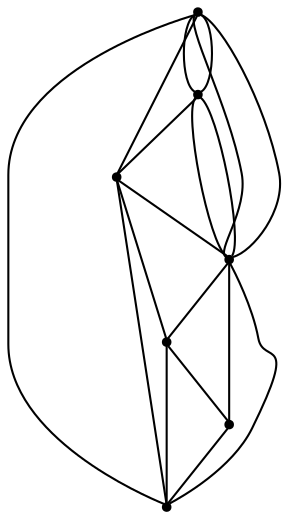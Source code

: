 graph {
  node [shape=point,comment="{\"directed\":false,\"doi\":\"10.1007/978-3-540-70904-6_15\",\"figure\":\"3 (2)\"}"]

  v0 [pos="1222.941015625,1841.6120756240111"]
  v1 [pos="1161.9484284156977,1840.4807953607462"]
  v2 [pos="1102.0810683139534,1899.2079008193236"]
  v3 [pos="1100.951644258721,1963.5787237258178"]
  v4 [pos="1100.951644258721,2024.5620636712933"]
  v5 [pos="1100.951644258721,1840.4839424859904"]
  v6 [pos="1042.2178415697676,1780.6287038893922"]

  v0 -- v4 [id="-1",pos="1222.941015625,1841.6120756240111 1222.1856286337209,2024.6256419590536 1222.1856286337209,2024.6256419590536 1222.1856286337209,2024.6256419590536 1100.951644258721,2024.5620636712933 1100.951644258721,2024.5620636712933 1100.951644258721,2024.5620636712933"]
  v6 -- v4 [id="-2",pos="1042.2178415697676,1780.6287038893922 1039.3599745639535,2024.6256419590536 1039.3599745639535,2024.6256419590536 1039.3599745639535,2024.6256419590536 1100.951644258721,2024.5620636712933 1100.951644258721,2024.5620636712933 1100.951644258721,2024.5620636712933"]
  v5 -- v1 [id="-8",pos="1100.951644258721,1840.4839424859904 1161.9484284156977,1840.4807953607462 1161.9484284156977,1840.4807953607462 1161.9484284156977,1840.4807953607462"]
  v1 -- v0 [id="-9",pos="1161.9484284156977,1840.4807953607462 1222.941015625,1841.6120756240111 1222.941015625,1841.6120756240111 1222.941015625,1841.6120756240111"]
  v6 -- v0 [id="-10",pos="1042.2178415697676,1780.6287038893922 1222.1856286337209,1781.8673360915407 1222.1856286337209,1781.8673360915407 1222.1856286337209,1781.8673360915407 1222.941015625,1841.6120756240111 1222.941015625,1841.6120756240111 1222.941015625,1841.6120756240111"]
  v6 -- v5 [id="-11",pos="1042.2178415697676,1780.6287038893922 1100.951644258721,1840.4839424859904 1100.951644258721,1840.4839424859904 1100.951644258721,1840.4839424859904"]
  v6 -- v2 [id="-12",pos="1042.2178415697676,1780.6287038893922 1102.0810683139534,1899.2079008193236 1102.0810683139534,1899.2079008193236 1102.0810683139534,1899.2079008193236"]
  v6 -- v1 [id="-13",pos="1042.2178415697676,1780.6287038893922 1161.9484284156977,1840.4807953607462 1161.9484284156977,1840.4807953607462 1161.9484284156977,1840.4807953607462"]
  v4 -- v6 [id="-14",pos="1100.951644258721,2024.5620636712933 1042.2178415697676,1780.6287038893922 1042.2178415697676,1780.6287038893922 1042.2178415697676,1780.6287038893922"]
  v3 -- v6 [id="-15",pos="1100.951644258721,1963.5787237258178 1042.2178415697676,1780.6287038893922 1042.2178415697676,1780.6287038893922 1042.2178415697676,1780.6287038893922"]
  v4 -- v3 [id="-16",pos="1100.951644258721,2024.5620636712933 1100.951644258721,1963.5787237258178 1100.951644258721,1963.5787237258178 1100.951644258721,1963.5787237258178"]
  v3 -- v2 [id="-17",pos="1100.951644258721,1963.5787237258178 1102.0810683139534,1899.2079008193236 1102.0810683139534,1899.2079008193236 1102.0810683139534,1899.2079008193236"]
  v2 -- v5 [id="-18",pos="1102.0810683139534,1899.2079008193236 1100.951644258721,1840.4839424859904 1100.951644258721,1840.4839424859904 1100.951644258721,1840.4839424859904"]
  v4 -- v0 [id="-26",pos="1100.951644258721,2024.5620636712933 1222.941015625,1841.6120756240111 1222.941015625,1841.6120756240111 1222.941015625,1841.6120756240111"]
  v3 -- v1 [id="-27",pos="1100.951644258721,1963.5787237258178 1161.9484284156977,1840.4807953607462 1161.9484284156977,1840.4807953607462 1161.9484284156977,1840.4807953607462"]
  v2 -- v1 [id="-28",pos="1102.0810683139534,1899.2079008193236 1161.9484284156977,1840.4807953607462 1161.9484284156977,1840.4807953607462 1161.9484284156977,1840.4807953607462"]
  v6 -- v0 [id="-31",pos="1042.2178415697676,1780.6287038893922 1222.941015625,1841.6120756240111 1222.941015625,1841.6120756240111 1222.941015625,1841.6120756240111"]
  v3 -- v0 [id="-25",pos="1100.951644258721,1963.5787237258178 1222.941015625,1841.6120756240111 1222.941015625,1841.6120756240111 1222.941015625,1841.6120756240111"]
}